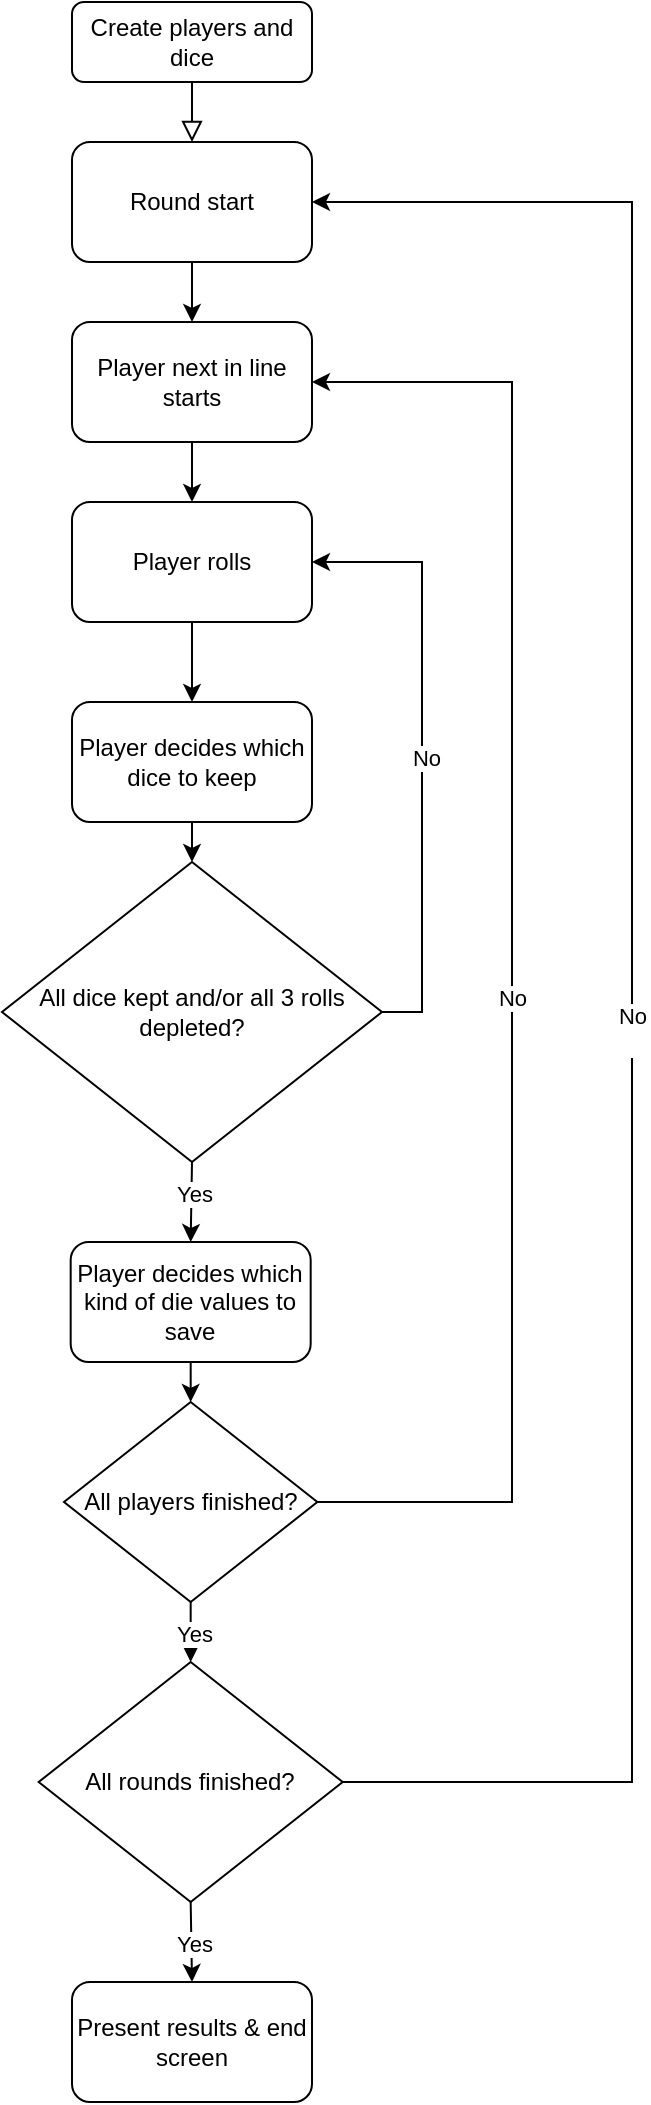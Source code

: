 <mxfile version="14.6.0" type="device"><diagram id="C5RBs43oDa-KdzZeNtuy" name="Page-1"><mxGraphModel dx="925" dy="619" grid="1" gridSize="10" guides="1" tooltips="1" connect="1" arrows="1" fold="1" page="1" pageScale="1" pageWidth="827" pageHeight="1169" math="0" shadow="0"><root><mxCell id="WIyWlLk6GJQsqaUBKTNV-0"/><mxCell id="WIyWlLk6GJQsqaUBKTNV-1" parent="WIyWlLk6GJQsqaUBKTNV-0"/><mxCell id="WIyWlLk6GJQsqaUBKTNV-2" value="" style="rounded=0;html=1;jettySize=auto;orthogonalLoop=1;fontSize=11;endArrow=block;endFill=0;endSize=8;strokeWidth=1;shadow=0;labelBackgroundColor=none;edgeStyle=orthogonalEdgeStyle;entryX=0.5;entryY=0;entryDx=0;entryDy=0;" parent="WIyWlLk6GJQsqaUBKTNV-1" source="WIyWlLk6GJQsqaUBKTNV-3" target="ME4_O8x1ASGKfiRWxApu-0" edge="1"><mxGeometry relative="1" as="geometry"><mxPoint x="371" y="210" as="targetPoint"/></mxGeometry></mxCell><mxCell id="WIyWlLk6GJQsqaUBKTNV-3" value="Create players and dice" style="rounded=1;whiteSpace=wrap;html=1;fontSize=12;glass=0;strokeWidth=1;shadow=0;" parent="WIyWlLk6GJQsqaUBKTNV-1" vertex="1"><mxGeometry x="291" y="70" width="120" height="40" as="geometry"/></mxCell><mxCell id="ME4_O8x1ASGKfiRWxApu-0" value="Round start" style="rounded=1;whiteSpace=wrap;html=1;" vertex="1" parent="WIyWlLk6GJQsqaUBKTNV-1"><mxGeometry x="291" y="140" width="120" height="60" as="geometry"/></mxCell><mxCell id="ME4_O8x1ASGKfiRWxApu-1" value="Player rolls" style="rounded=1;whiteSpace=wrap;html=1;" vertex="1" parent="WIyWlLk6GJQsqaUBKTNV-1"><mxGeometry x="291" y="320" width="120" height="60" as="geometry"/></mxCell><mxCell id="ME4_O8x1ASGKfiRWxApu-2" value="" style="endArrow=classic;html=1;exitX=0.5;exitY=1;exitDx=0;exitDy=0;entryX=0.5;entryY=0;entryDx=0;entryDy=0;" edge="1" parent="WIyWlLk6GJQsqaUBKTNV-1" source="ME4_O8x1ASGKfiRWxApu-0" target="ME4_O8x1ASGKfiRWxApu-6"><mxGeometry width="50" height="50" relative="1" as="geometry"><mxPoint x="511" y="270" as="sourcePoint"/><mxPoint x="561" y="220" as="targetPoint"/></mxGeometry></mxCell><mxCell id="ME4_O8x1ASGKfiRWxApu-3" value="Player decides which dice to keep" style="rounded=1;whiteSpace=wrap;html=1;" vertex="1" parent="WIyWlLk6GJQsqaUBKTNV-1"><mxGeometry x="291" y="420" width="120" height="60" as="geometry"/></mxCell><mxCell id="ME4_O8x1ASGKfiRWxApu-4" value="" style="endArrow=classic;html=1;exitX=0.5;exitY=1;exitDx=0;exitDy=0;entryX=0.5;entryY=0;entryDx=0;entryDy=0;" edge="1" parent="WIyWlLk6GJQsqaUBKTNV-1" source="ME4_O8x1ASGKfiRWxApu-1" target="ME4_O8x1ASGKfiRWxApu-3"><mxGeometry width="50" height="50" relative="1" as="geometry"><mxPoint x="511" y="330" as="sourcePoint"/><mxPoint x="561" y="280" as="targetPoint"/></mxGeometry></mxCell><mxCell id="ME4_O8x1ASGKfiRWxApu-6" value="Player next in line starts" style="rounded=1;whiteSpace=wrap;html=1;" vertex="1" parent="WIyWlLk6GJQsqaUBKTNV-1"><mxGeometry x="291" y="230" width="120" height="60" as="geometry"/></mxCell><mxCell id="ME4_O8x1ASGKfiRWxApu-7" value="" style="endArrow=classic;html=1;exitX=0.5;exitY=1;exitDx=0;exitDy=0;entryX=0.5;entryY=0;entryDx=0;entryDy=0;" edge="1" parent="WIyWlLk6GJQsqaUBKTNV-1" source="ME4_O8x1ASGKfiRWxApu-6" target="ME4_O8x1ASGKfiRWxApu-1"><mxGeometry width="50" height="50" relative="1" as="geometry"><mxPoint x="511" y="440" as="sourcePoint"/><mxPoint x="561" y="390" as="targetPoint"/></mxGeometry></mxCell><mxCell id="ME4_O8x1ASGKfiRWxApu-19" style="edgeStyle=orthogonalEdgeStyle;rounded=0;orthogonalLoop=1;jettySize=auto;html=1;exitX=1;exitY=0.5;exitDx=0;exitDy=0;entryX=1;entryY=0.5;entryDx=0;entryDy=0;" edge="1" parent="WIyWlLk6GJQsqaUBKTNV-1" source="ME4_O8x1ASGKfiRWxApu-8" target="ME4_O8x1ASGKfiRWxApu-1"><mxGeometry relative="1" as="geometry"/></mxCell><mxCell id="ME4_O8x1ASGKfiRWxApu-20" value="No" style="edgeLabel;html=1;align=center;verticalAlign=middle;resizable=0;points=[];" vertex="1" connectable="0" parent="ME4_O8x1ASGKfiRWxApu-19"><mxGeometry x="-0.212" y="-2" relative="1" as="geometry"><mxPoint y="-29" as="offset"/></mxGeometry></mxCell><mxCell id="ME4_O8x1ASGKfiRWxApu-8" value="All dice kept and/or all 3 rolls depleted?" style="rhombus;whiteSpace=wrap;html=1;" vertex="1" parent="WIyWlLk6GJQsqaUBKTNV-1"><mxGeometry x="256" y="500" width="190" height="150" as="geometry"/></mxCell><mxCell id="ME4_O8x1ASGKfiRWxApu-9" value="" style="endArrow=classic;html=1;exitX=0.5;exitY=1;exitDx=0;exitDy=0;entryX=0.5;entryY=0;entryDx=0;entryDy=0;" edge="1" parent="WIyWlLk6GJQsqaUBKTNV-1" source="ME4_O8x1ASGKfiRWxApu-3" target="ME4_O8x1ASGKfiRWxApu-8"><mxGeometry width="50" height="50" relative="1" as="geometry"><mxPoint x="471" y="460" as="sourcePoint"/><mxPoint x="521" y="410" as="targetPoint"/></mxGeometry></mxCell><mxCell id="ME4_O8x1ASGKfiRWxApu-23" style="edgeStyle=orthogonalEdgeStyle;rounded=0;orthogonalLoop=1;jettySize=auto;html=1;exitX=1;exitY=0.5;exitDx=0;exitDy=0;entryX=1;entryY=0.5;entryDx=0;entryDy=0;" edge="1" parent="WIyWlLk6GJQsqaUBKTNV-1" source="ME4_O8x1ASGKfiRWxApu-22" target="ME4_O8x1ASGKfiRWxApu-6"><mxGeometry relative="1" as="geometry"><Array as="points"><mxPoint x="511" y="820"/><mxPoint x="511" y="260"/></Array></mxGeometry></mxCell><mxCell id="ME4_O8x1ASGKfiRWxApu-24" value="No" style="edgeLabel;html=1;align=center;verticalAlign=middle;resizable=0;points=[];" vertex="1" connectable="0" parent="ME4_O8x1ASGKfiRWxApu-23"><mxGeometry x="-0.076" relative="1" as="geometry"><mxPoint as="offset"/></mxGeometry></mxCell><mxCell id="ME4_O8x1ASGKfiRWxApu-22" value="All players finished?" style="rhombus;whiteSpace=wrap;html=1;" vertex="1" parent="WIyWlLk6GJQsqaUBKTNV-1"><mxGeometry x="287" y="770" width="126.67" height="100" as="geometry"/></mxCell><mxCell id="ME4_O8x1ASGKfiRWxApu-25" value="" style="endArrow=classic;html=1;exitX=0.5;exitY=1;exitDx=0;exitDy=0;entryX=0.5;entryY=0;entryDx=0;entryDy=0;" edge="1" parent="WIyWlLk6GJQsqaUBKTNV-1" source="ME4_O8x1ASGKfiRWxApu-8" target="ME4_O8x1ASGKfiRWxApu-36"><mxGeometry width="50" height="50" relative="1" as="geometry"><mxPoint x="591" y="550" as="sourcePoint"/><mxPoint x="641" y="500" as="targetPoint"/></mxGeometry></mxCell><mxCell id="ME4_O8x1ASGKfiRWxApu-31" value="Yes" style="edgeLabel;html=1;align=center;verticalAlign=middle;resizable=0;points=[];" vertex="1" connectable="0" parent="ME4_O8x1ASGKfiRWxApu-25"><mxGeometry x="-0.2" y="1" relative="1" as="geometry"><mxPoint as="offset"/></mxGeometry></mxCell><mxCell id="ME4_O8x1ASGKfiRWxApu-28" style="edgeStyle=orthogonalEdgeStyle;rounded=0;orthogonalLoop=1;jettySize=auto;html=1;exitX=1;exitY=0.5;exitDx=0;exitDy=0;entryX=1;entryY=0.5;entryDx=0;entryDy=0;" edge="1" parent="WIyWlLk6GJQsqaUBKTNV-1" source="ME4_O8x1ASGKfiRWxApu-26" target="ME4_O8x1ASGKfiRWxApu-0"><mxGeometry relative="1" as="geometry"><Array as="points"><mxPoint x="571" y="960"/><mxPoint x="571" y="170"/></Array></mxGeometry></mxCell><mxCell id="ME4_O8x1ASGKfiRWxApu-29" value="&lt;div&gt;No&lt;/div&gt;&lt;div&gt;&lt;br&gt;&lt;/div&gt;" style="edgeLabel;html=1;align=center;verticalAlign=middle;resizable=0;points=[];" vertex="1" connectable="0" parent="ME4_O8x1ASGKfiRWxApu-28"><mxGeometry x="-0.137" y="-7" relative="1" as="geometry"><mxPoint x="-7" y="-48" as="offset"/></mxGeometry></mxCell><mxCell id="ME4_O8x1ASGKfiRWxApu-26" value="All rounds finished?" style="rhombus;whiteSpace=wrap;html=1;" vertex="1" parent="WIyWlLk6GJQsqaUBKTNV-1"><mxGeometry x="274.34" y="900" width="152" height="120" as="geometry"/></mxCell><mxCell id="ME4_O8x1ASGKfiRWxApu-30" value="" style="endArrow=classic;html=1;exitX=0.5;exitY=1;exitDx=0;exitDy=0;entryX=0.5;entryY=0;entryDx=0;entryDy=0;" edge="1" parent="WIyWlLk6GJQsqaUBKTNV-1" source="ME4_O8x1ASGKfiRWxApu-22" target="ME4_O8x1ASGKfiRWxApu-26"><mxGeometry width="50" height="50" relative="1" as="geometry"><mxPoint x="541" y="630" as="sourcePoint"/><mxPoint x="591" y="580" as="targetPoint"/></mxGeometry></mxCell><mxCell id="ME4_O8x1ASGKfiRWxApu-32" value="Yes" style="edgeLabel;html=1;align=center;verticalAlign=middle;resizable=0;points=[];" vertex="1" connectable="0" parent="ME4_O8x1ASGKfiRWxApu-30"><mxGeometry x="0.022" y="1" relative="1" as="geometry"><mxPoint as="offset"/></mxGeometry></mxCell><mxCell id="ME4_O8x1ASGKfiRWxApu-33" value="Present results &amp;amp; end screen" style="rounded=1;whiteSpace=wrap;html=1;" vertex="1" parent="WIyWlLk6GJQsqaUBKTNV-1"><mxGeometry x="291" y="1060" width="120" height="60" as="geometry"/></mxCell><mxCell id="ME4_O8x1ASGKfiRWxApu-34" value="" style="endArrow=classic;html=1;exitX=0.5;exitY=1;exitDx=0;exitDy=0;entryX=0.5;entryY=0;entryDx=0;entryDy=0;" edge="1" parent="WIyWlLk6GJQsqaUBKTNV-1" source="ME4_O8x1ASGKfiRWxApu-26" target="ME4_O8x1ASGKfiRWxApu-33"><mxGeometry width="50" height="50" relative="1" as="geometry"><mxPoint x="361" y="850.0" as="sourcePoint"/><mxPoint x="351" y="1060" as="targetPoint"/></mxGeometry></mxCell><mxCell id="ME4_O8x1ASGKfiRWxApu-35" value="Yes" style="edgeLabel;html=1;align=center;verticalAlign=middle;resizable=0;points=[];" vertex="1" connectable="0" parent="ME4_O8x1ASGKfiRWxApu-34"><mxGeometry x="0.022" y="1" relative="1" as="geometry"><mxPoint as="offset"/></mxGeometry></mxCell><mxCell id="ME4_O8x1ASGKfiRWxApu-36" value="Player decides which kind of die values to save" style="rounded=1;whiteSpace=wrap;html=1;" vertex="1" parent="WIyWlLk6GJQsqaUBKTNV-1"><mxGeometry x="290.34" y="690" width="120" height="60" as="geometry"/></mxCell><mxCell id="ME4_O8x1ASGKfiRWxApu-37" value="" style="endArrow=classic;html=1;exitX=0.5;exitY=1;exitDx=0;exitDy=0;entryX=0.5;entryY=0;entryDx=0;entryDy=0;" edge="1" parent="WIyWlLk6GJQsqaUBKTNV-1" source="ME4_O8x1ASGKfiRWxApu-36" target="ME4_O8x1ASGKfiRWxApu-22"><mxGeometry width="50" height="50" relative="1" as="geometry"><mxPoint x="390" y="770" as="sourcePoint"/><mxPoint x="440" y="720" as="targetPoint"/></mxGeometry></mxCell></root></mxGraphModel></diagram></mxfile>